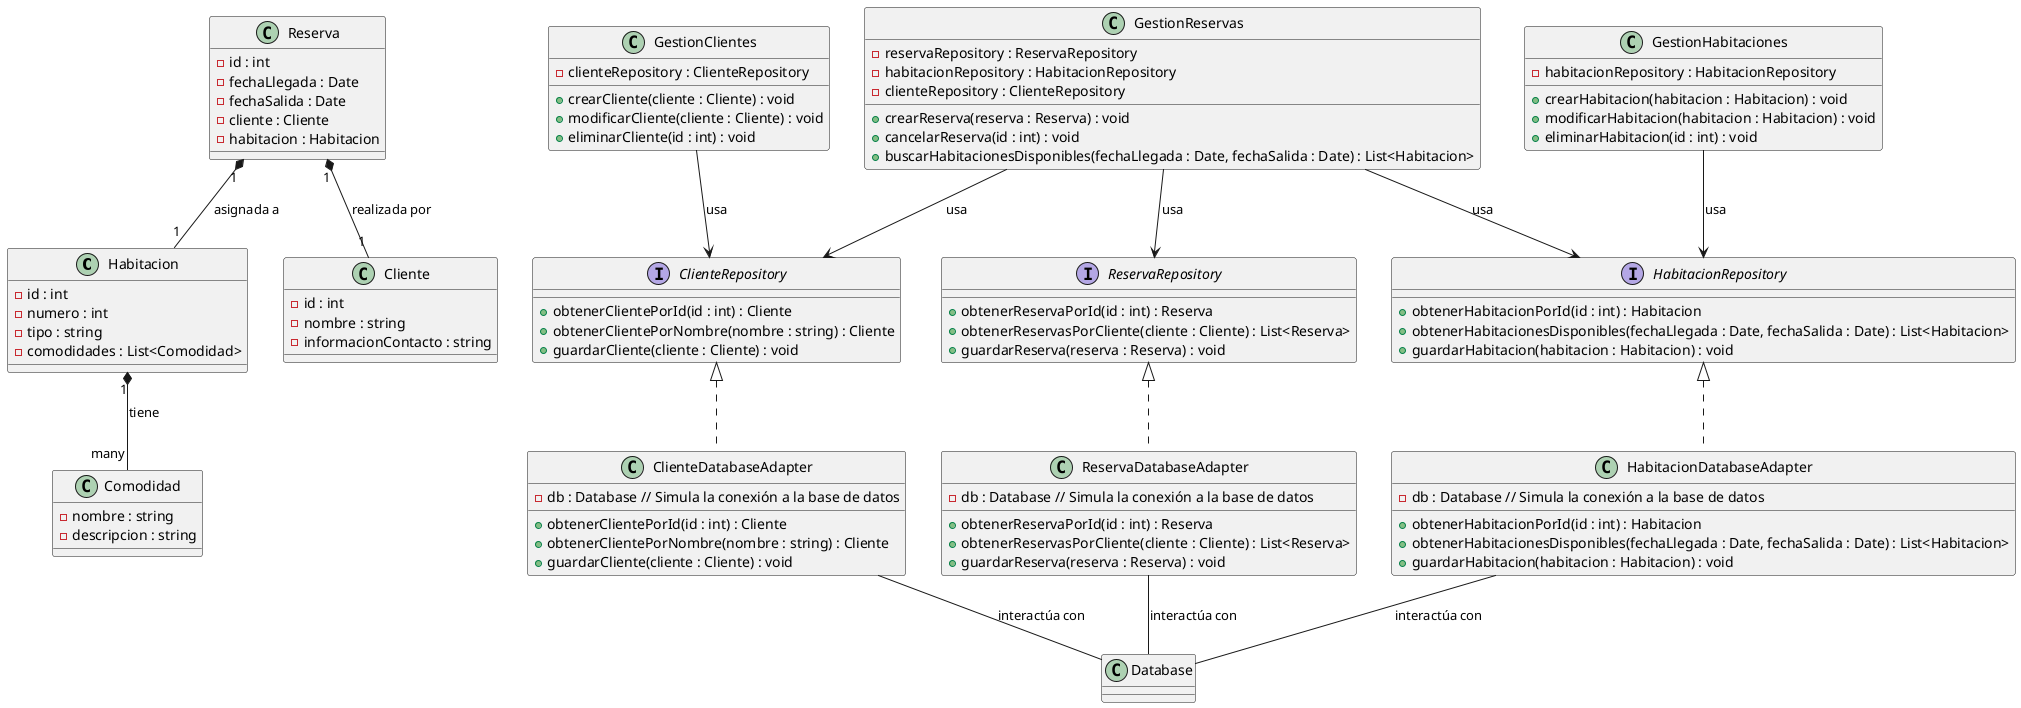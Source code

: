 @startuml
hide stereotypes

' Domain
class Habitacion {
    - id : int
    - numero : int
    - tipo : string
    - comodidades : List<Comodidad>
}

class Comodidad {
    - nombre : string
    - descripcion : string
}

class Reserva {
    - id : int
    - fechaLlegada : Date
    - fechaSalida : Date
    - cliente : Cliente
    - habitacion : Habitacion
}

class Cliente {
    - id : int
    - nombre : string
    - informacionContacto : string
}

' Ports (Interfaces)
interface HabitacionRepository {
    + obtenerHabitacionPorId(id : int) : Habitacion
    + obtenerHabitacionesDisponibles(fechaLlegada : Date, fechaSalida : Date) : List<Habitacion>
    + guardarHabitacion(habitacion : Habitacion) : void
}

interface ReservaRepository {
    + obtenerReservaPorId(id : int) : Reserva
    + obtenerReservasPorCliente(cliente : Cliente) : List<Reserva>
    + guardarReserva(reserva : Reserva) : void
}

interface ClienteRepository {
    + obtenerClientePorId(id : int) : Cliente
    + obtenerClientePorNombre(nombre : string) : Cliente
    + guardarCliente(cliente : Cliente) : void
}

' Adapters (Implementations)
class HabitacionDatabaseAdapter implements HabitacionRepository {
    - db : Database // Simula la conexión a la base de datos
    + obtenerHabitacionPorId(id : int) : Habitacion
    + obtenerHabitacionesDisponibles(fechaLlegada : Date, fechaSalida : Date) : List<Habitacion>
    + guardarHabitacion(habitacion : Habitacion) : void
}

class ReservaDatabaseAdapter implements ReservaRepository {
    - db : Database // Simula la conexión a la base de datos
    + obtenerReservaPorId(id : int) : Reserva
    + obtenerReservasPorCliente(cliente : Cliente) : List<Reserva>
    + guardarReserva(reserva : Reserva) : void
}

class ClienteDatabaseAdapter implements ClienteRepository {
    - db : Database // Simula la conexión a la base de datos
    + obtenerClientePorId(id : int) : Cliente
    + obtenerClientePorNombre(nombre : string) : Cliente
    + guardarCliente(cliente : Cliente) : void
}

' Application Services (Use Cases)
class GestionHabitaciones {
    - habitacionRepository : HabitacionRepository
    + crearHabitacion(habitacion : Habitacion) : void
    + modificarHabitacion(habitacion : Habitacion) : void
    + eliminarHabitacion(id : int) : void
}

class GestionReservas {
    - reservaRepository : ReservaRepository
    - habitacionRepository : HabitacionRepository
    - clienteRepository : ClienteRepository
    + crearReserva(reserva : Reserva) : void
    + cancelarReserva(id : int) : void
    + buscarHabitacionesDisponibles(fechaLlegada : Date, fechaSalida : Date) : List<Habitacion>
}

class GestionClientes {
    - clienteRepository : ClienteRepository
    + crearCliente(cliente : Cliente) : void
    + modificarCliente(cliente : Cliente) : void
    + eliminarCliente(id : int) : void
}

' Relationships
Habitacion "1" *-- "many" Comodidad : tiene
Reserva "1" *-- "1" Cliente : realizada por
Reserva "1" *-- "1" Habitacion : asignada a

GestionHabitaciones --> HabitacionRepository : usa
GestionReservas --> ReservaRepository : usa
GestionReservas --> HabitacionRepository : usa
GestionReservas --> ClienteRepository : usa
GestionClientes --> ClienteRepository : usa

HabitacionDatabaseAdapter -- Database : interactúa con
ReservaDatabaseAdapter -- Database : interactúa con
ClienteDatabaseAdapter -- Database : interactúa con

@enduml